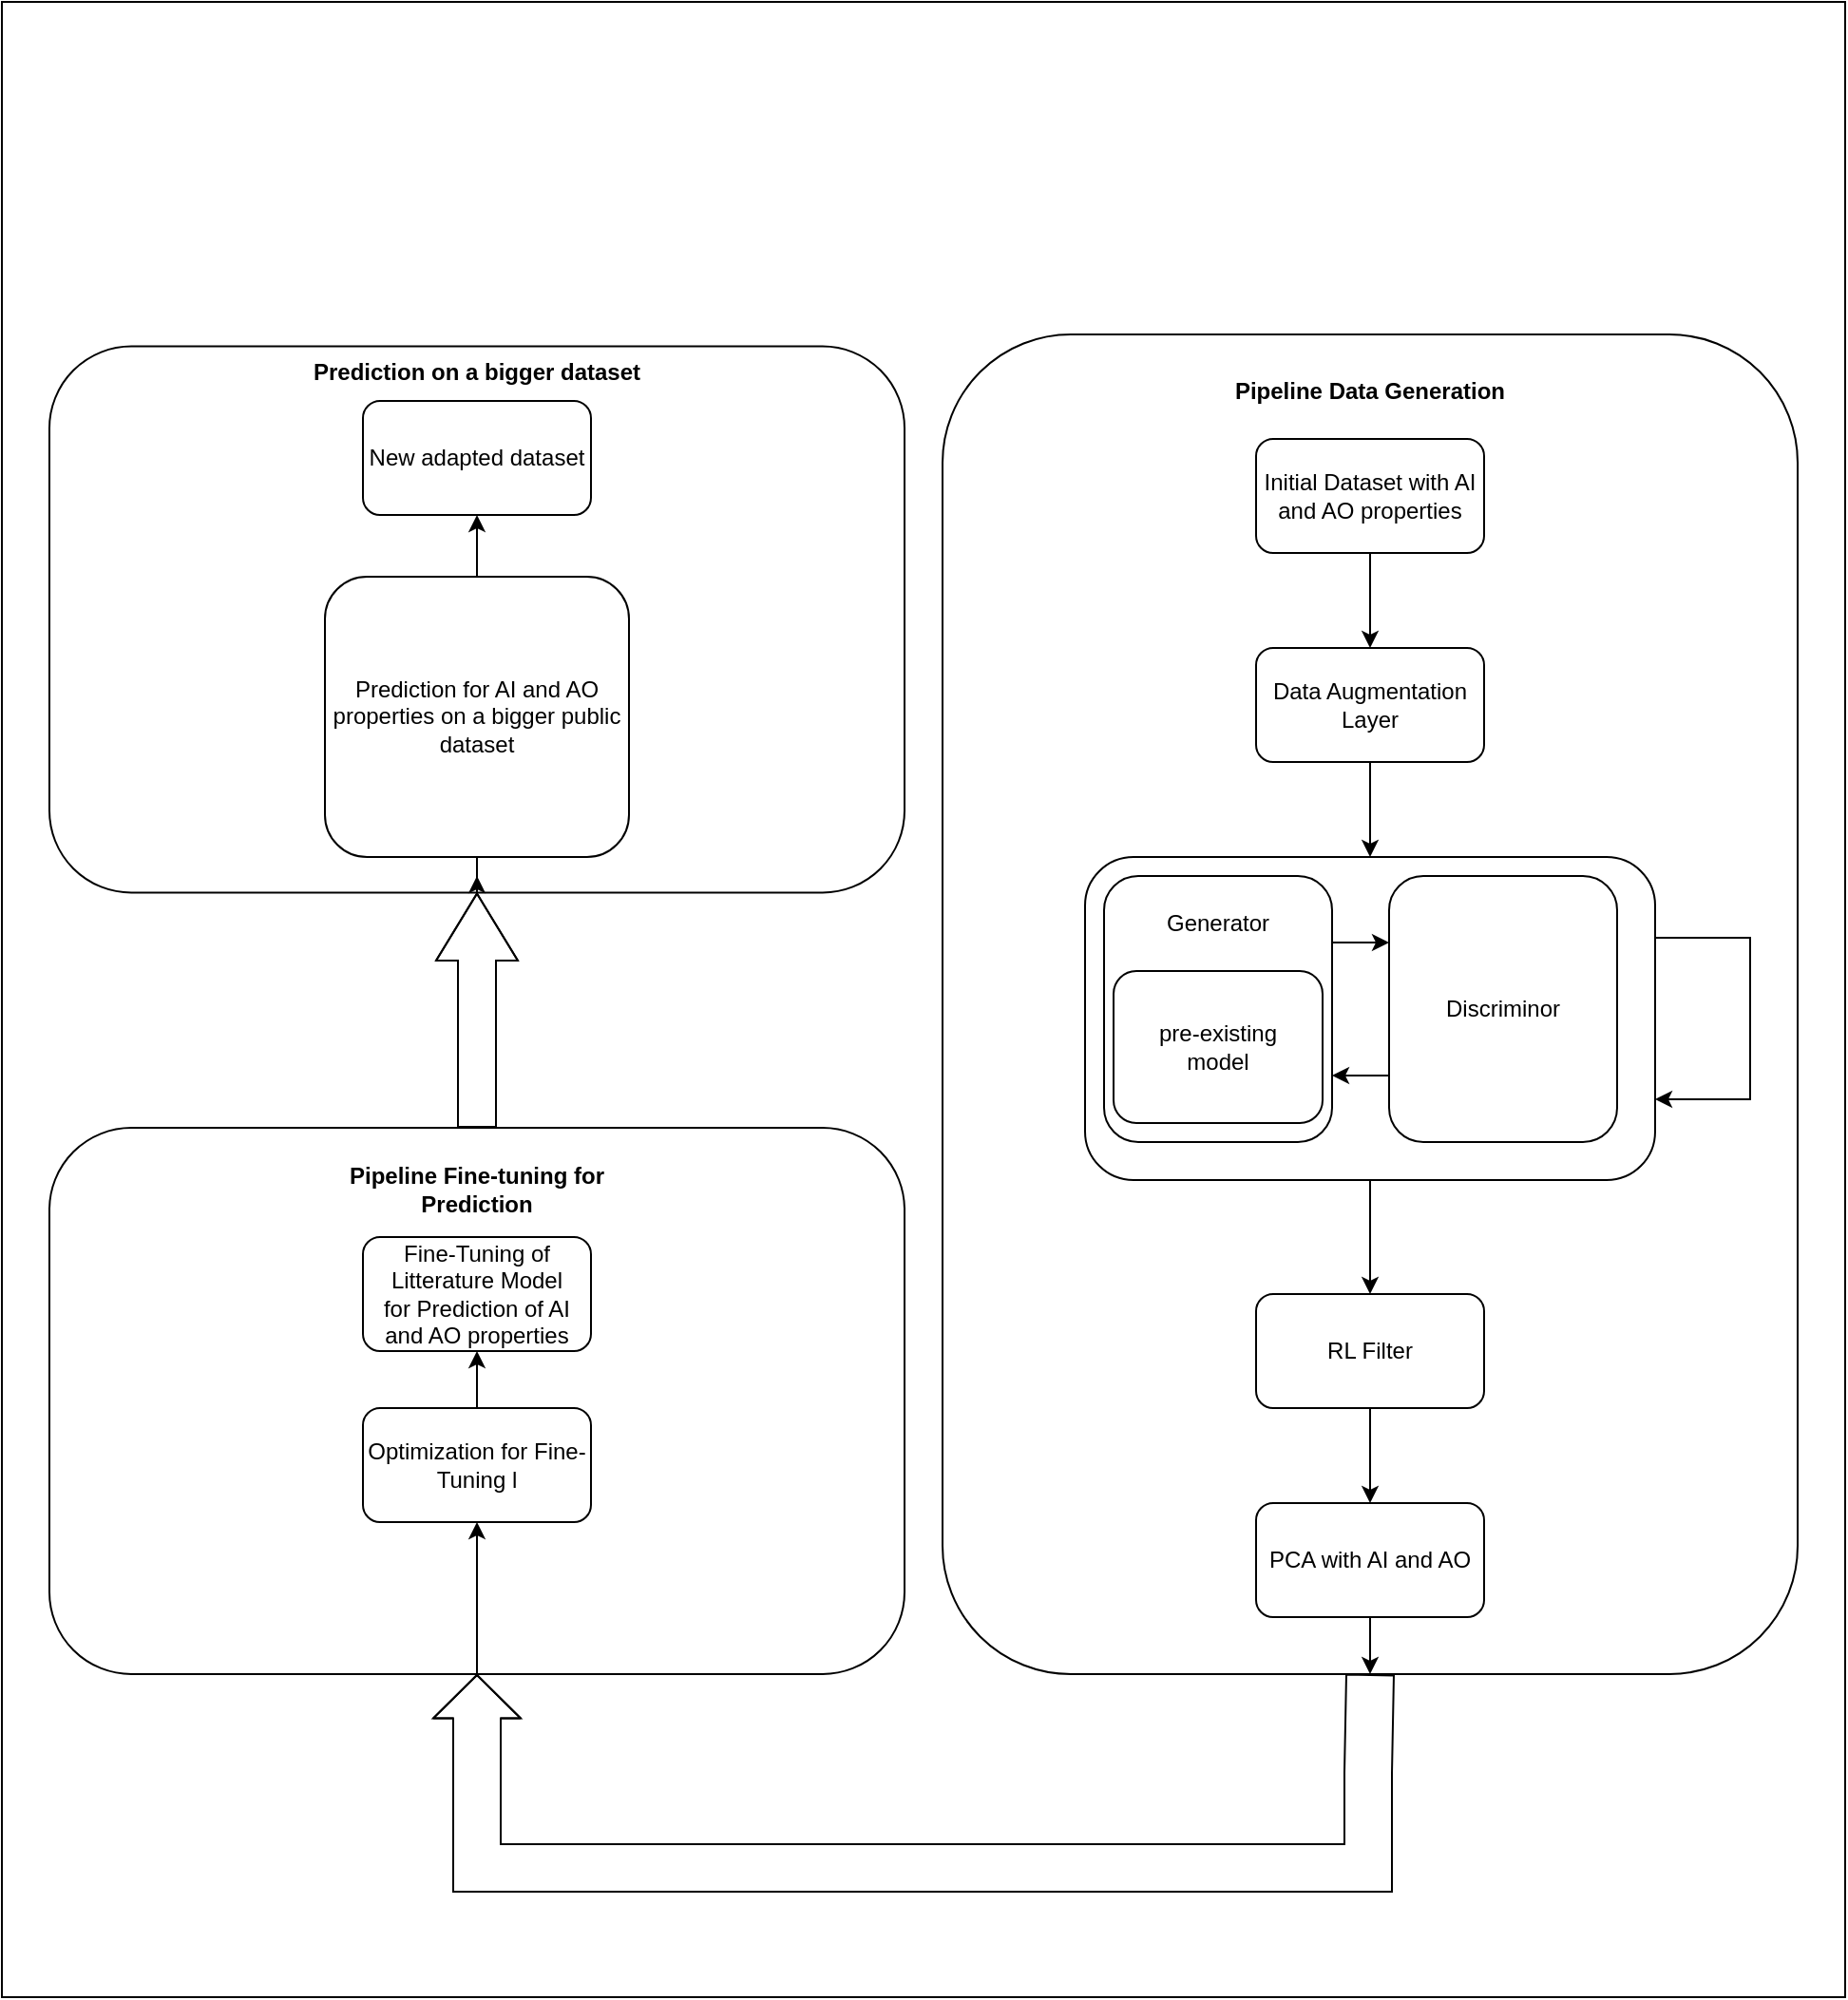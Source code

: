 <mxfile version="25.0.3">
  <diagram name="Page-1" id="3hMaIcJDUubritgtG8hw">
    <mxGraphModel dx="1434" dy="1816" grid="1" gridSize="10" guides="1" tooltips="1" connect="1" arrows="1" fold="1" page="1" pageScale="1" pageWidth="850" pageHeight="1100" math="0" shadow="0">
      <root>
        <mxCell id="0" />
        <mxCell id="1" parent="0" />
        <mxCell id="tprk2bYproSzQRIdtKUN-11" value="" style="whiteSpace=wrap;html=2;fillColor=#FFFFFF;" parent="1" vertex="1">
          <mxGeometry x="90" y="-190" width="970" height="1050" as="geometry" />
        </mxCell>
        <mxCell id="A6aKOv3Wx5MAdU-xc5Nb-18" value="" style="rounded=1;whiteSpace=wrap;html=1;fillColor=#FFFFFF;rotation=90;" parent="1" vertex="1">
          <mxGeometry x="457.5" y="112.5" width="705" height="450" as="geometry" />
        </mxCell>
        <mxCell id="RSrKTViwA0Ttyav9MQsQ-10" style="edgeStyle=orthogonalEdgeStyle;rounded=0;orthogonalLoop=1;jettySize=auto;html=1;exitX=0.5;exitY=1;exitDx=0;exitDy=0;" parent="1" source="RSrKTViwA0Ttyav9MQsQ-1" target="RSrKTViwA0Ttyav9MQsQ-2" edge="1">
          <mxGeometry relative="1" as="geometry" />
        </mxCell>
        <mxCell id="RSrKTViwA0Ttyav9MQsQ-1" value="Initial Dataset with AI and AO properties" style="rounded=1;whiteSpace=wrap;html=1;" parent="1" vertex="1">
          <mxGeometry x="750" y="40" width="120" height="60" as="geometry" />
        </mxCell>
        <mxCell id="RSrKTViwA0Ttyav9MQsQ-11" style="edgeStyle=orthogonalEdgeStyle;rounded=0;orthogonalLoop=1;jettySize=auto;html=1;exitX=0.5;exitY=1;exitDx=0;exitDy=0;" parent="1" source="RSrKTViwA0Ttyav9MQsQ-2" target="RSrKTViwA0Ttyav9MQsQ-3" edge="1">
          <mxGeometry relative="1" as="geometry" />
        </mxCell>
        <mxCell id="RSrKTViwA0Ttyav9MQsQ-2" value="Data Augmentation Layer" style="rounded=1;whiteSpace=wrap;html=1;" parent="1" vertex="1">
          <mxGeometry x="750" y="150" width="120" height="60" as="geometry" />
        </mxCell>
        <mxCell id="RSrKTViwA0Ttyav9MQsQ-21" style="edgeStyle=orthogonalEdgeStyle;rounded=0;orthogonalLoop=1;jettySize=auto;html=1;exitX=0.5;exitY=1;exitDx=0;exitDy=0;entryX=0.5;entryY=0;entryDx=0;entryDy=0;" parent="1" source="RSrKTViwA0Ttyav9MQsQ-3" target="RSrKTViwA0Ttyav9MQsQ-20" edge="1">
          <mxGeometry relative="1" as="geometry" />
        </mxCell>
        <mxCell id="RSrKTViwA0Ttyav9MQsQ-3" value="" style="rounded=1;whiteSpace=wrap;html=1;" parent="1" vertex="1">
          <mxGeometry x="660" y="260" width="300" height="170" as="geometry" />
        </mxCell>
        <mxCell id="RSrKTViwA0Ttyav9MQsQ-5" value="&lt;b class=&quot;custom-cursor-default-hover&quot;&gt;Pipeline Data Generation&lt;/b&gt;" style="text;html=1;align=center;verticalAlign=middle;whiteSpace=wrap;rounded=0;" parent="1" vertex="1">
          <mxGeometry x="720" width="180" height="30" as="geometry" />
        </mxCell>
        <mxCell id="RSrKTViwA0Ttyav9MQsQ-6" value="" style="rounded=1;whiteSpace=wrap;html=1;fillColor=#FFFFFF;rotation=90;" parent="1" vertex="1">
          <mxGeometry x="196.25" y="321.25" width="287.5" height="450" as="geometry" />
        </mxCell>
        <mxCell id="RSrKTViwA0Ttyav9MQsQ-8" value="&lt;b class=&quot;custom-cursor-default-hover&quot;&gt;Pipeline Fine-tuning for Prediction&lt;/b&gt;" style="text;html=1;align=center;verticalAlign=middle;whiteSpace=wrap;rounded=0;" parent="1" vertex="1">
          <mxGeometry x="250" y="420" width="180" height="30" as="geometry" />
        </mxCell>
        <mxCell id="RSrKTViwA0Ttyav9MQsQ-23" style="edgeStyle=orthogonalEdgeStyle;rounded=0;orthogonalLoop=1;jettySize=auto;html=1;exitX=0.5;exitY=1;exitDx=0;exitDy=0;" parent="1" source="RSrKTViwA0Ttyav9MQsQ-9" edge="1">
          <mxGeometry relative="1" as="geometry">
            <mxPoint x="810" y="690" as="targetPoint" />
          </mxGeometry>
        </mxCell>
        <mxCell id="RSrKTViwA0Ttyav9MQsQ-9" value="PCA with AI and AO" style="rounded=1;whiteSpace=wrap;html=1;" parent="1" vertex="1">
          <mxGeometry x="750" y="600" width="120" height="60" as="geometry" />
        </mxCell>
        <mxCell id="RSrKTViwA0Ttyav9MQsQ-16" style="edgeStyle=orthogonalEdgeStyle;rounded=0;orthogonalLoop=1;jettySize=auto;html=1;exitX=1;exitY=0.25;exitDx=0;exitDy=0;entryX=0;entryY=0.25;entryDx=0;entryDy=0;" parent="1" source="RSrKTViwA0Ttyav9MQsQ-13" target="RSrKTViwA0Ttyav9MQsQ-14" edge="1">
          <mxGeometry relative="1" as="geometry" />
        </mxCell>
        <mxCell id="RSrKTViwA0Ttyav9MQsQ-13" value="" style="rounded=1;whiteSpace=wrap;html=1;" parent="1" vertex="1">
          <mxGeometry x="670" y="270" width="120" height="140" as="geometry" />
        </mxCell>
        <mxCell id="RSrKTViwA0Ttyav9MQsQ-17" style="edgeStyle=orthogonalEdgeStyle;rounded=0;orthogonalLoop=1;jettySize=auto;html=1;exitX=0;exitY=0.75;exitDx=0;exitDy=0;entryX=1;entryY=0.75;entryDx=0;entryDy=0;" parent="1" source="RSrKTViwA0Ttyav9MQsQ-14" target="RSrKTViwA0Ttyav9MQsQ-13" edge="1">
          <mxGeometry relative="1" as="geometry" />
        </mxCell>
        <mxCell id="RSrKTViwA0Ttyav9MQsQ-14" value="Discriminor" style="rounded=1;whiteSpace=wrap;html=1;" parent="1" vertex="1">
          <mxGeometry x="820" y="270" width="120" height="140" as="geometry" />
        </mxCell>
        <mxCell id="RSrKTViwA0Ttyav9MQsQ-15" style="edgeStyle=orthogonalEdgeStyle;rounded=0;orthogonalLoop=1;jettySize=auto;html=1;exitX=1;exitY=0.25;exitDx=0;exitDy=0;entryX=1;entryY=0.75;entryDx=0;entryDy=0;" parent="1" source="RSrKTViwA0Ttyav9MQsQ-3" target="RSrKTViwA0Ttyav9MQsQ-3" edge="1">
          <mxGeometry relative="1" as="geometry">
            <Array as="points">
              <mxPoint x="1010" y="303" />
              <mxPoint x="1010" y="388" />
            </Array>
          </mxGeometry>
        </mxCell>
        <mxCell id="RSrKTViwA0Ttyav9MQsQ-19" value="" style="shape=flexArrow;endArrow=classic;html=1;rounded=0;exitX=0.997;exitY=0.52;exitDx=0;exitDy=0;exitPerimeter=0;width=25;endSize=7.24;entryX=1;entryY=0.5;entryDx=0;entryDy=0;" parent="1" target="RSrKTViwA0Ttyav9MQsQ-6" edge="1">
          <mxGeometry width="50" height="50" relative="1" as="geometry">
            <mxPoint x="810" y="690.0" as="sourcePoint" />
            <mxPoint x="330" y="692.01" as="targetPoint" />
            <Array as="points">
              <mxPoint x="809" y="742.01" />
              <mxPoint x="809" y="792.01" />
              <mxPoint x="340" y="792" />
            </Array>
          </mxGeometry>
        </mxCell>
        <mxCell id="RSrKTViwA0Ttyav9MQsQ-24" style="edgeStyle=orthogonalEdgeStyle;rounded=0;orthogonalLoop=1;jettySize=auto;html=1;exitX=0.5;exitY=1;exitDx=0;exitDy=0;entryX=0.5;entryY=0;entryDx=0;entryDy=0;" parent="1" source="RSrKTViwA0Ttyav9MQsQ-20" target="RSrKTViwA0Ttyav9MQsQ-9" edge="1">
          <mxGeometry relative="1" as="geometry" />
        </mxCell>
        <mxCell id="RSrKTViwA0Ttyav9MQsQ-20" value="RL Filter" style="rounded=1;whiteSpace=wrap;html=1;" parent="1" vertex="1">
          <mxGeometry x="750" y="490" width="120" height="60" as="geometry" />
        </mxCell>
        <mxCell id="1dg0CpYUahMAeQGO64DD-1" style="edgeStyle=orthogonalEdgeStyle;rounded=0;orthogonalLoop=1;jettySize=auto;html=1;exitX=0.5;exitY=0;exitDx=0;exitDy=0;entryX=0.5;entryY=1;entryDx=0;entryDy=0;" edge="1" parent="1" source="RSrKTViwA0Ttyav9MQsQ-25" target="RSrKTViwA0Ttyav9MQsQ-29">
          <mxGeometry relative="1" as="geometry" />
        </mxCell>
        <mxCell id="RSrKTViwA0Ttyav9MQsQ-25" value="Optimization for Fine-Tuning l" style="rounded=1;whiteSpace=wrap;html=1;" parent="1" vertex="1">
          <mxGeometry x="280" y="550" width="120" height="60" as="geometry" />
        </mxCell>
        <mxCell id="RSrKTViwA0Ttyav9MQsQ-28" style="edgeStyle=orthogonalEdgeStyle;rounded=0;orthogonalLoop=1;jettySize=auto;html=1;exitX=1;exitY=0.5;exitDx=0;exitDy=0;entryX=0.5;entryY=1;entryDx=0;entryDy=0;" parent="1" source="RSrKTViwA0Ttyav9MQsQ-6" target="RSrKTViwA0Ttyav9MQsQ-25" edge="1">
          <mxGeometry relative="1" as="geometry" />
        </mxCell>
        <mxCell id="RSrKTViwA0Ttyav9MQsQ-29" value="Fine-Tuning of Litterature Model&lt;div class=&quot;custom-cursor-default-hover&quot;&gt;for Prediction of AI and AO properties&lt;/div&gt;" style="rounded=1;whiteSpace=wrap;html=1;" parent="1" vertex="1">
          <mxGeometry x="280" y="460" width="120" height="60" as="geometry" />
        </mxCell>
        <mxCell id="1dg0CpYUahMAeQGO64DD-11" style="edgeStyle=orthogonalEdgeStyle;rounded=0;orthogonalLoop=1;jettySize=auto;html=1;exitX=1;exitY=0.5;exitDx=0;exitDy=0;entryX=0.5;entryY=1;entryDx=0;entryDy=0;" edge="1" parent="1" source="1dg0CpYUahMAeQGO64DD-2" target="1dg0CpYUahMAeQGO64DD-5">
          <mxGeometry relative="1" as="geometry" />
        </mxCell>
        <mxCell id="1dg0CpYUahMAeQGO64DD-2" value="" style="rounded=1;whiteSpace=wrap;html=1;fillColor=#FFFFFF;rotation=90;" vertex="1" parent="1">
          <mxGeometry x="196.25" y="-90" width="287.5" height="450" as="geometry" />
        </mxCell>
        <mxCell id="1dg0CpYUahMAeQGO64DD-4" value="" style="shape=flexArrow;endArrow=classic;html=1;rounded=0;entryX=1;entryY=0.5;entryDx=0;entryDy=0;exitX=0;exitY=0.5;exitDx=0;exitDy=0;endWidth=22;endSize=11.42;width=20;" edge="1" parent="1" source="RSrKTViwA0Ttyav9MQsQ-6" target="1dg0CpYUahMAeQGO64DD-2">
          <mxGeometry width="50" height="50" relative="1" as="geometry">
            <mxPoint x="340" y="400" as="sourcePoint" />
            <mxPoint x="380" y="350" as="targetPoint" />
            <Array as="points">
              <mxPoint x="340" y="370" />
              <mxPoint x="340" y="340" />
            </Array>
          </mxGeometry>
        </mxCell>
        <mxCell id="1dg0CpYUahMAeQGO64DD-9" style="edgeStyle=orthogonalEdgeStyle;rounded=0;orthogonalLoop=1;jettySize=auto;html=1;exitX=0.5;exitY=0;exitDx=0;exitDy=0;entryX=0.5;entryY=1;entryDx=0;entryDy=0;" edge="1" parent="1" source="1dg0CpYUahMAeQGO64DD-5" target="1dg0CpYUahMAeQGO64DD-8">
          <mxGeometry relative="1" as="geometry" />
        </mxCell>
        <mxCell id="1dg0CpYUahMAeQGO64DD-12" style="edgeStyle=orthogonalEdgeStyle;rounded=0;orthogonalLoop=1;jettySize=auto;html=1;" edge="1" parent="1" source="1dg0CpYUahMAeQGO64DD-5">
          <mxGeometry relative="1" as="geometry">
            <mxPoint x="340" y="270" as="targetPoint" />
          </mxGeometry>
        </mxCell>
        <mxCell id="1dg0CpYUahMAeQGO64DD-5" value="Prediction for AI and AO properties on a bigger public dataset" style="rounded=1;whiteSpace=wrap;html=1;" vertex="1" parent="1">
          <mxGeometry x="260" y="112.5" width="160" height="147.5" as="geometry" />
        </mxCell>
        <mxCell id="1dg0CpYUahMAeQGO64DD-6" value="&lt;b&gt;Prediction on a bigger dataset&lt;/b&gt;" style="text;html=1;align=center;verticalAlign=middle;whiteSpace=wrap;rounded=0;" vertex="1" parent="1">
          <mxGeometry x="250" y="-10" width="180" height="30" as="geometry" />
        </mxCell>
        <mxCell id="1dg0CpYUahMAeQGO64DD-8" value="New adapted dataset" style="rounded=1;whiteSpace=wrap;html=1;" vertex="1" parent="1">
          <mxGeometry x="280" y="20" width="120" height="60" as="geometry" />
        </mxCell>
        <mxCell id="1dg0CpYUahMAeQGO64DD-13" value="pre-existing&lt;div class=&quot;custom-cursor-default-hover&quot;&gt;model&lt;/div&gt;" style="rounded=1;whiteSpace=wrap;html=1;" vertex="1" parent="1">
          <mxGeometry x="675" y="320" width="110" height="80" as="geometry" />
        </mxCell>
        <mxCell id="1dg0CpYUahMAeQGO64DD-14" value="Generator" style="text;html=1;align=center;verticalAlign=middle;whiteSpace=wrap;rounded=0;" vertex="1" parent="1">
          <mxGeometry x="700" y="280" width="60" height="30" as="geometry" />
        </mxCell>
      </root>
    </mxGraphModel>
  </diagram>
</mxfile>
